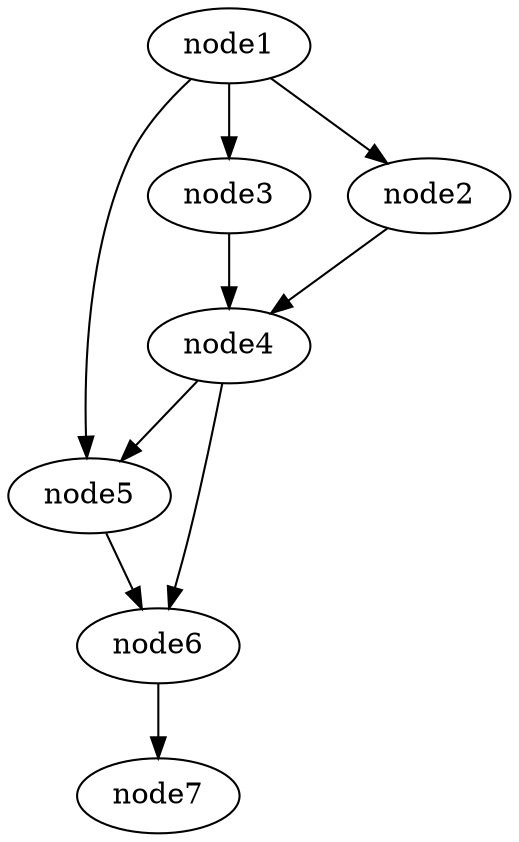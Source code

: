 digraph g{
	node7
	node6 -> node7
	node5 -> node6
	node4 -> node6
	node4 -> node5
	node3 -> node4
	node2 -> node4
	node1 -> node5
	node1 -> node3
	node1 -> node2
}
